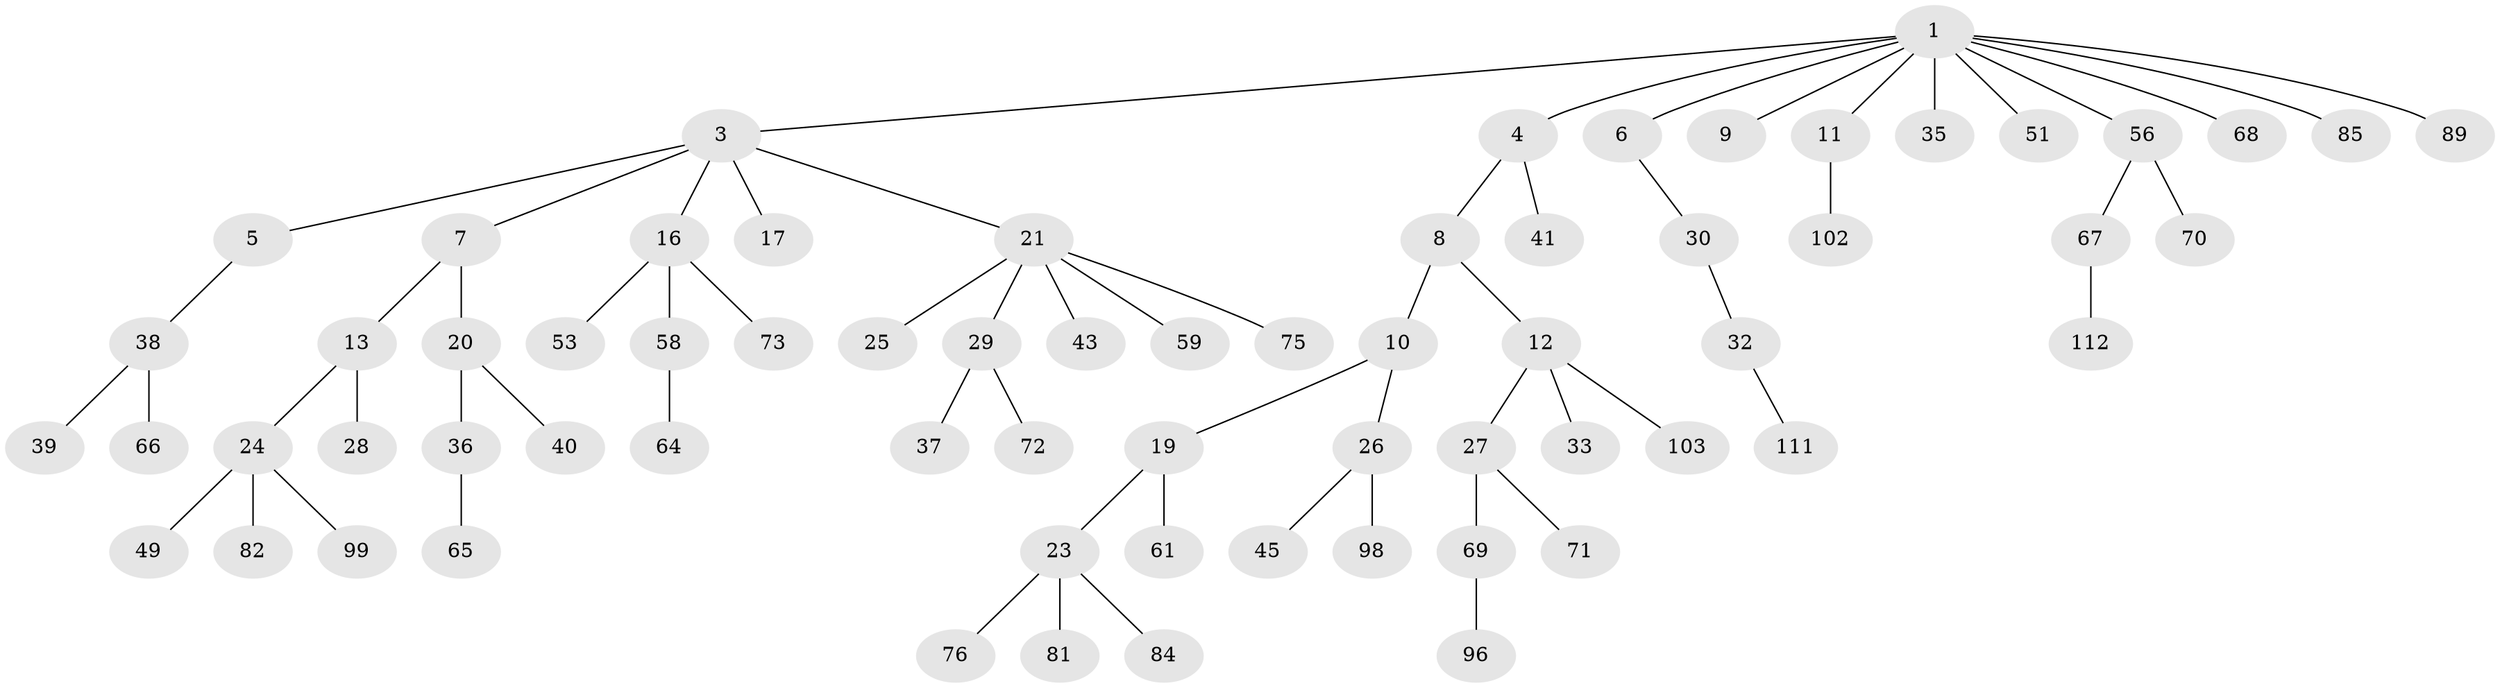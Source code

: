 // original degree distribution, {4: 0.07964601769911504, 9: 0.008849557522123894, 6: 0.008849557522123894, 3: 0.18584070796460178, 2: 0.1504424778761062, 5: 0.02654867256637168, 1: 0.5398230088495575}
// Generated by graph-tools (version 1.1) at 2025/19/03/04/25 18:19:06]
// undirected, 67 vertices, 66 edges
graph export_dot {
graph [start="1"]
  node [color=gray90,style=filled];
  1 [super="+2"];
  3;
  4;
  5 [super="+91+15"];
  6 [super="+83"];
  7;
  8;
  9 [super="+18"];
  10;
  11;
  12 [super="+14"];
  13;
  16 [super="+34+42"];
  17 [super="+79"];
  19;
  20;
  21 [super="+54+22"];
  23 [super="+31"];
  24;
  25;
  26;
  27 [super="+60+74"];
  28;
  29;
  30 [super="+52+63"];
  32;
  33 [super="+48"];
  35;
  36 [super="+46"];
  37 [super="+86+113+55"];
  38 [super="+47"];
  39;
  40;
  41 [super="+107+104"];
  43;
  45;
  49;
  51 [super="+78"];
  53;
  56 [super="+57+93+88+62"];
  58 [super="+100"];
  59;
  61 [super="+97+87"];
  64;
  65;
  66 [super="+77"];
  67;
  68;
  69;
  70;
  71;
  72 [super="+80"];
  73;
  75 [super="+92+95"];
  76;
  81 [super="+106"];
  82;
  84 [super="+94"];
  85;
  89;
  96;
  98;
  99;
  102;
  103;
  111;
  112;
  1 -- 9;
  1 -- 35;
  1 -- 56;
  1 -- 3;
  1 -- 4;
  1 -- 68;
  1 -- 6;
  1 -- 11;
  1 -- 51;
  1 -- 85;
  1 -- 89;
  3 -- 5;
  3 -- 7;
  3 -- 16;
  3 -- 17;
  3 -- 21;
  4 -- 8;
  4 -- 41;
  5 -- 38;
  6 -- 30;
  7 -- 13;
  7 -- 20;
  8 -- 10;
  8 -- 12;
  10 -- 19;
  10 -- 26;
  11 -- 102;
  12 -- 33;
  12 -- 27;
  12 -- 103;
  13 -- 24;
  13 -- 28;
  16 -- 73;
  16 -- 58;
  16 -- 53;
  19 -- 23;
  19 -- 61;
  20 -- 36;
  20 -- 40;
  21 -- 29;
  21 -- 59;
  21 -- 25;
  21 -- 75;
  21 -- 43;
  23 -- 81;
  23 -- 84;
  23 -- 76;
  24 -- 49;
  24 -- 82;
  24 -- 99;
  26 -- 45;
  26 -- 98;
  27 -- 71;
  27 -- 69;
  29 -- 37;
  29 -- 72;
  30 -- 32;
  32 -- 111;
  36 -- 65;
  38 -- 39;
  38 -- 66;
  56 -- 70;
  56 -- 67;
  58 -- 64;
  67 -- 112;
  69 -- 96;
}
